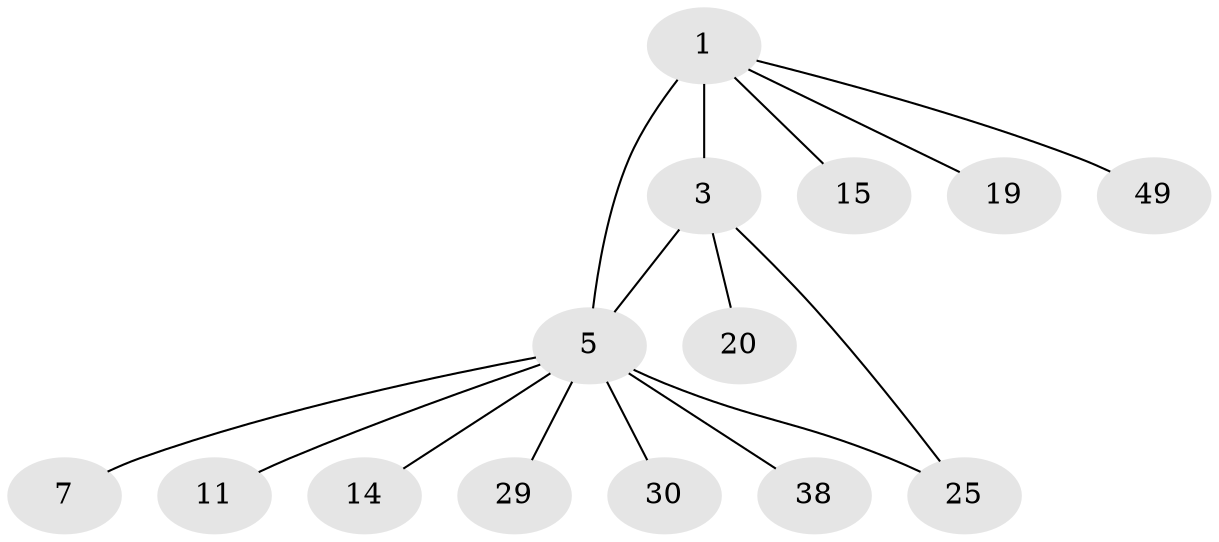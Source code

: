 // original degree distribution, {3: 0.10204081632653061, 6: 0.04081632653061224, 2: 0.1836734693877551, 8: 0.04081632653061224, 4: 0.08163265306122448, 1: 0.5306122448979592, 11: 0.02040816326530612}
// Generated by graph-tools (version 1.1) at 2025/19/03/04/25 18:19:56]
// undirected, 14 vertices, 15 edges
graph export_dot {
graph [start="1"]
  node [color=gray90,style=filled];
  1 [super="+2+6"];
  3 [super="+4"];
  5 [super="+10+8+22"];
  7;
  11 [super="+44"];
  14 [super="+16+33+36"];
  15;
  19 [super="+39+47+43"];
  20 [super="+35+48"];
  25 [super="+28"];
  29;
  30;
  38;
  49;
  1 -- 19;
  1 -- 15;
  1 -- 3 [weight=2];
  1 -- 5 [weight=3];
  1 -- 49;
  3 -- 20;
  3 -- 5 [weight=3];
  3 -- 25;
  5 -- 11;
  5 -- 25;
  5 -- 38;
  5 -- 30;
  5 -- 14;
  5 -- 7;
  5 -- 29;
}
